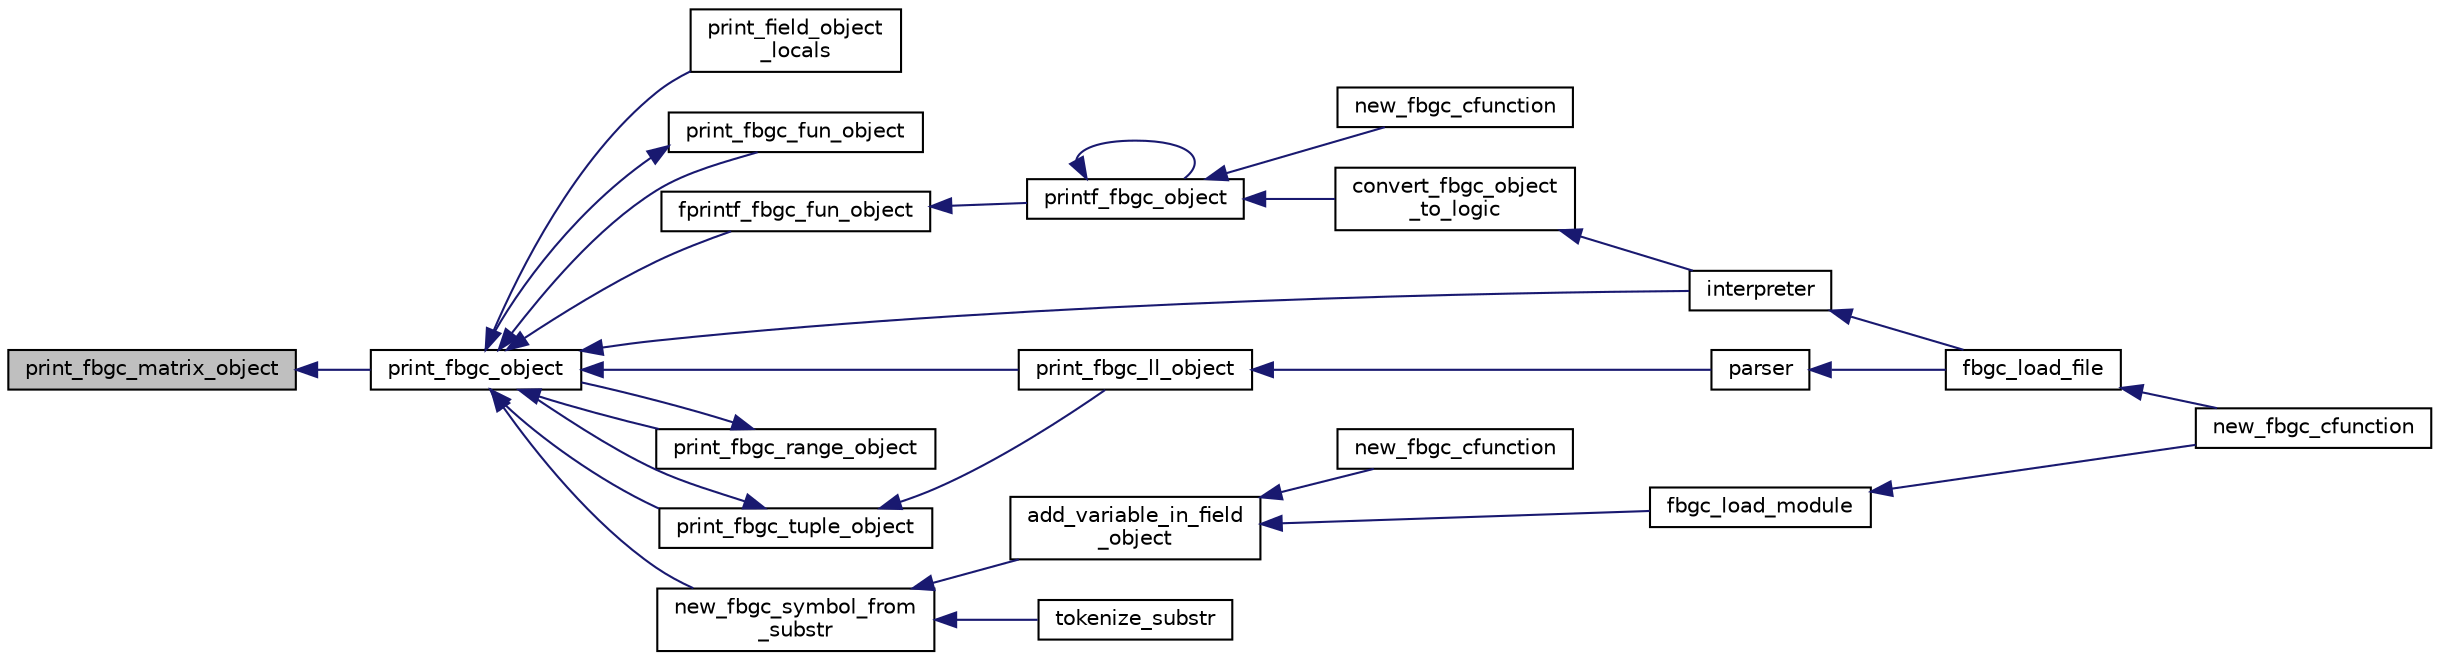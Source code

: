 digraph "print_fbgc_matrix_object"
{
  edge [fontname="Helvetica",fontsize="10",labelfontname="Helvetica",labelfontsize="10"];
  node [fontname="Helvetica",fontsize="10",shape=record];
  rankdir="LR";
  Node74 [label="print_fbgc_matrix_object",height=0.2,width=0.4,color="black", fillcolor="grey75", style="filled", fontcolor="black"];
  Node74 -> Node75 [dir="back",color="midnightblue",fontsize="10",style="solid",fontname="Helvetica"];
  Node75 [label="print_fbgc_object",height=0.2,width=0.4,color="black", fillcolor="white", style="filled",URL="$fbgc__object_8h.html#a3c27b6ebc8a5ad9202eb6f00f28c014b"];
  Node75 -> Node76 [dir="back",color="midnightblue",fontsize="10",style="solid",fontname="Helvetica"];
  Node76 [label="print_field_object\l_locals",height=0.2,width=0.4,color="black", fillcolor="white", style="filled",URL="$field__object_8h.html#af022b85fb80b3df106abb4ca425d3642"];
  Node75 -> Node77 [dir="back",color="midnightblue",fontsize="10",style="solid",fontname="Helvetica"];
  Node77 [label="print_fbgc_fun_object",height=0.2,width=0.4,color="black", fillcolor="white", style="filled",URL="$fun__object_8h.html#a36b74dd4b00ec815387ba18bae94e41d"];
  Node77 -> Node75 [dir="back",color="midnightblue",fontsize="10",style="solid",fontname="Helvetica"];
  Node75 -> Node78 [dir="back",color="midnightblue",fontsize="10",style="solid",fontname="Helvetica"];
  Node78 [label="fprintf_fbgc_fun_object",height=0.2,width=0.4,color="black", fillcolor="white", style="filled",URL="$fun__object_8h.html#a6949f7b6d871bcbe0abb28b50610652f"];
  Node78 -> Node79 [dir="back",color="midnightblue",fontsize="10",style="solid",fontname="Helvetica"];
  Node79 [label="printf_fbgc_object",height=0.2,width=0.4,color="black", fillcolor="white", style="filled",URL="$fbgc__object_8h.html#a79b110ee419e38013556f4379e724da8"];
  Node79 -> Node80 [dir="back",color="midnightblue",fontsize="10",style="solid",fontname="Helvetica"];
  Node80 [label="new_fbgc_cfunction",height=0.2,width=0.4,color="black", fillcolor="white", style="filled",URL="$fbgc__io_8c.html#a747fb58fad9eba861df1158b7acc198d"];
  Node79 -> Node79 [dir="back",color="midnightblue",fontsize="10",style="solid",fontname="Helvetica"];
  Node79 -> Node81 [dir="back",color="midnightblue",fontsize="10",style="solid",fontname="Helvetica"];
  Node81 [label="convert_fbgc_object\l_to_logic",height=0.2,width=0.4,color="black", fillcolor="white", style="filled",URL="$fbgc__object_8h.html#a53923b9b19a00332f088b8c866fb4075"];
  Node81 -> Node82 [dir="back",color="midnightblue",fontsize="10",style="solid",fontname="Helvetica"];
  Node82 [label="interpreter",height=0.2,width=0.4,color="black", fillcolor="white", style="filled",URL="$interpreter_8h.html#acb0454b55a53dfb587644f66848a0646"];
  Node82 -> Node83 [dir="back",color="midnightblue",fontsize="10",style="solid",fontname="Helvetica"];
  Node83 [label="fbgc_load_file",height=0.2,width=0.4,color="black", fillcolor="white", style="filled",URL="$fbgc_8h.html#a2aeeff0403205e54bd0dd187e4337b4a"];
  Node83 -> Node84 [dir="back",color="midnightblue",fontsize="10",style="solid",fontname="Helvetica"];
  Node84 [label="new_fbgc_cfunction",height=0.2,width=0.4,color="black", fillcolor="white", style="filled",URL="$fbgc__stl_8c.html#a23883ffe16d0cfdc1f70f3c31b650d2c"];
  Node75 -> Node82 [dir="back",color="midnightblue",fontsize="10",style="solid",fontname="Helvetica"];
  Node75 -> Node85 [dir="back",color="midnightblue",fontsize="10",style="solid",fontname="Helvetica"];
  Node85 [label="print_fbgc_ll_object",height=0.2,width=0.4,color="black", fillcolor="white", style="filled",URL="$linked__list_8h.html#a3847c1c754ad3a1c801029c980f3ae70"];
  Node85 -> Node86 [dir="back",color="midnightblue",fontsize="10",style="solid",fontname="Helvetica"];
  Node86 [label="parser",height=0.2,width=0.4,color="black", fillcolor="white", style="filled",URL="$parser_8h.html#a9128876c7bafe4207a35d10f2c7f12a8"];
  Node86 -> Node83 [dir="back",color="midnightblue",fontsize="10",style="solid",fontname="Helvetica"];
  Node75 -> Node87 [dir="back",color="midnightblue",fontsize="10",style="solid",fontname="Helvetica"];
  Node87 [label="print_fbgc_range_object",height=0.2,width=0.4,color="black", fillcolor="white", style="filled",URL="$range__object_8h.html#ab8138fb21f5d4098f82847b2354af837"];
  Node87 -> Node75 [dir="back",color="midnightblue",fontsize="10",style="solid",fontname="Helvetica"];
  Node75 -> Node88 [dir="back",color="midnightblue",fontsize="10",style="solid",fontname="Helvetica"];
  Node88 [label="new_fbgc_symbol_from\l_substr",height=0.2,width=0.4,color="black", fillcolor="white", style="filled",URL="$symbol__table_8h.html#a9c5a8de8e4db7133bc2f6718ebcb978c"];
  Node88 -> Node89 [dir="back",color="midnightblue",fontsize="10",style="solid",fontname="Helvetica"];
  Node89 [label="add_variable_in_field\l_object",height=0.2,width=0.4,color="black", fillcolor="white", style="filled",URL="$field__object_8h.html#a3b4ac96927adceb7d098f4616c9a1974"];
  Node89 -> Node90 [dir="back",color="midnightblue",fontsize="10",style="solid",fontname="Helvetica"];
  Node90 [label="new_fbgc_cfunction",height=0.2,width=0.4,color="black", fillcolor="white", style="filled",URL="$fbgc__math_8c.html#a9eb1700a5bd425c10311d25a941c3f38"];
  Node89 -> Node91 [dir="back",color="midnightblue",fontsize="10",style="solid",fontname="Helvetica"];
  Node91 [label="fbgc_load_module",height=0.2,width=0.4,color="black", fillcolor="white", style="filled",URL="$fbgc_8h.html#a028d4bd3c990b0410fe7e03543a8ed60"];
  Node91 -> Node84 [dir="back",color="midnightblue",fontsize="10",style="solid",fontname="Helvetica"];
  Node88 -> Node92 [dir="back",color="midnightblue",fontsize="10",style="solid",fontname="Helvetica"];
  Node92 [label="tokenize_substr",height=0.2,width=0.4,color="black", fillcolor="white", style="filled",URL="$relexer_8h.html#a173504636bdf2201eace271622e131f8"];
  Node75 -> Node93 [dir="back",color="midnightblue",fontsize="10",style="solid",fontname="Helvetica"];
  Node93 [label="print_fbgc_tuple_object",height=0.2,width=0.4,color="black", fillcolor="white", style="filled",URL="$tuple__object_8h.html#a43b357c743a4fa9b9f129eca739ab561"];
  Node93 -> Node75 [dir="back",color="midnightblue",fontsize="10",style="solid",fontname="Helvetica"];
  Node93 -> Node85 [dir="back",color="midnightblue",fontsize="10",style="solid",fontname="Helvetica"];
}
